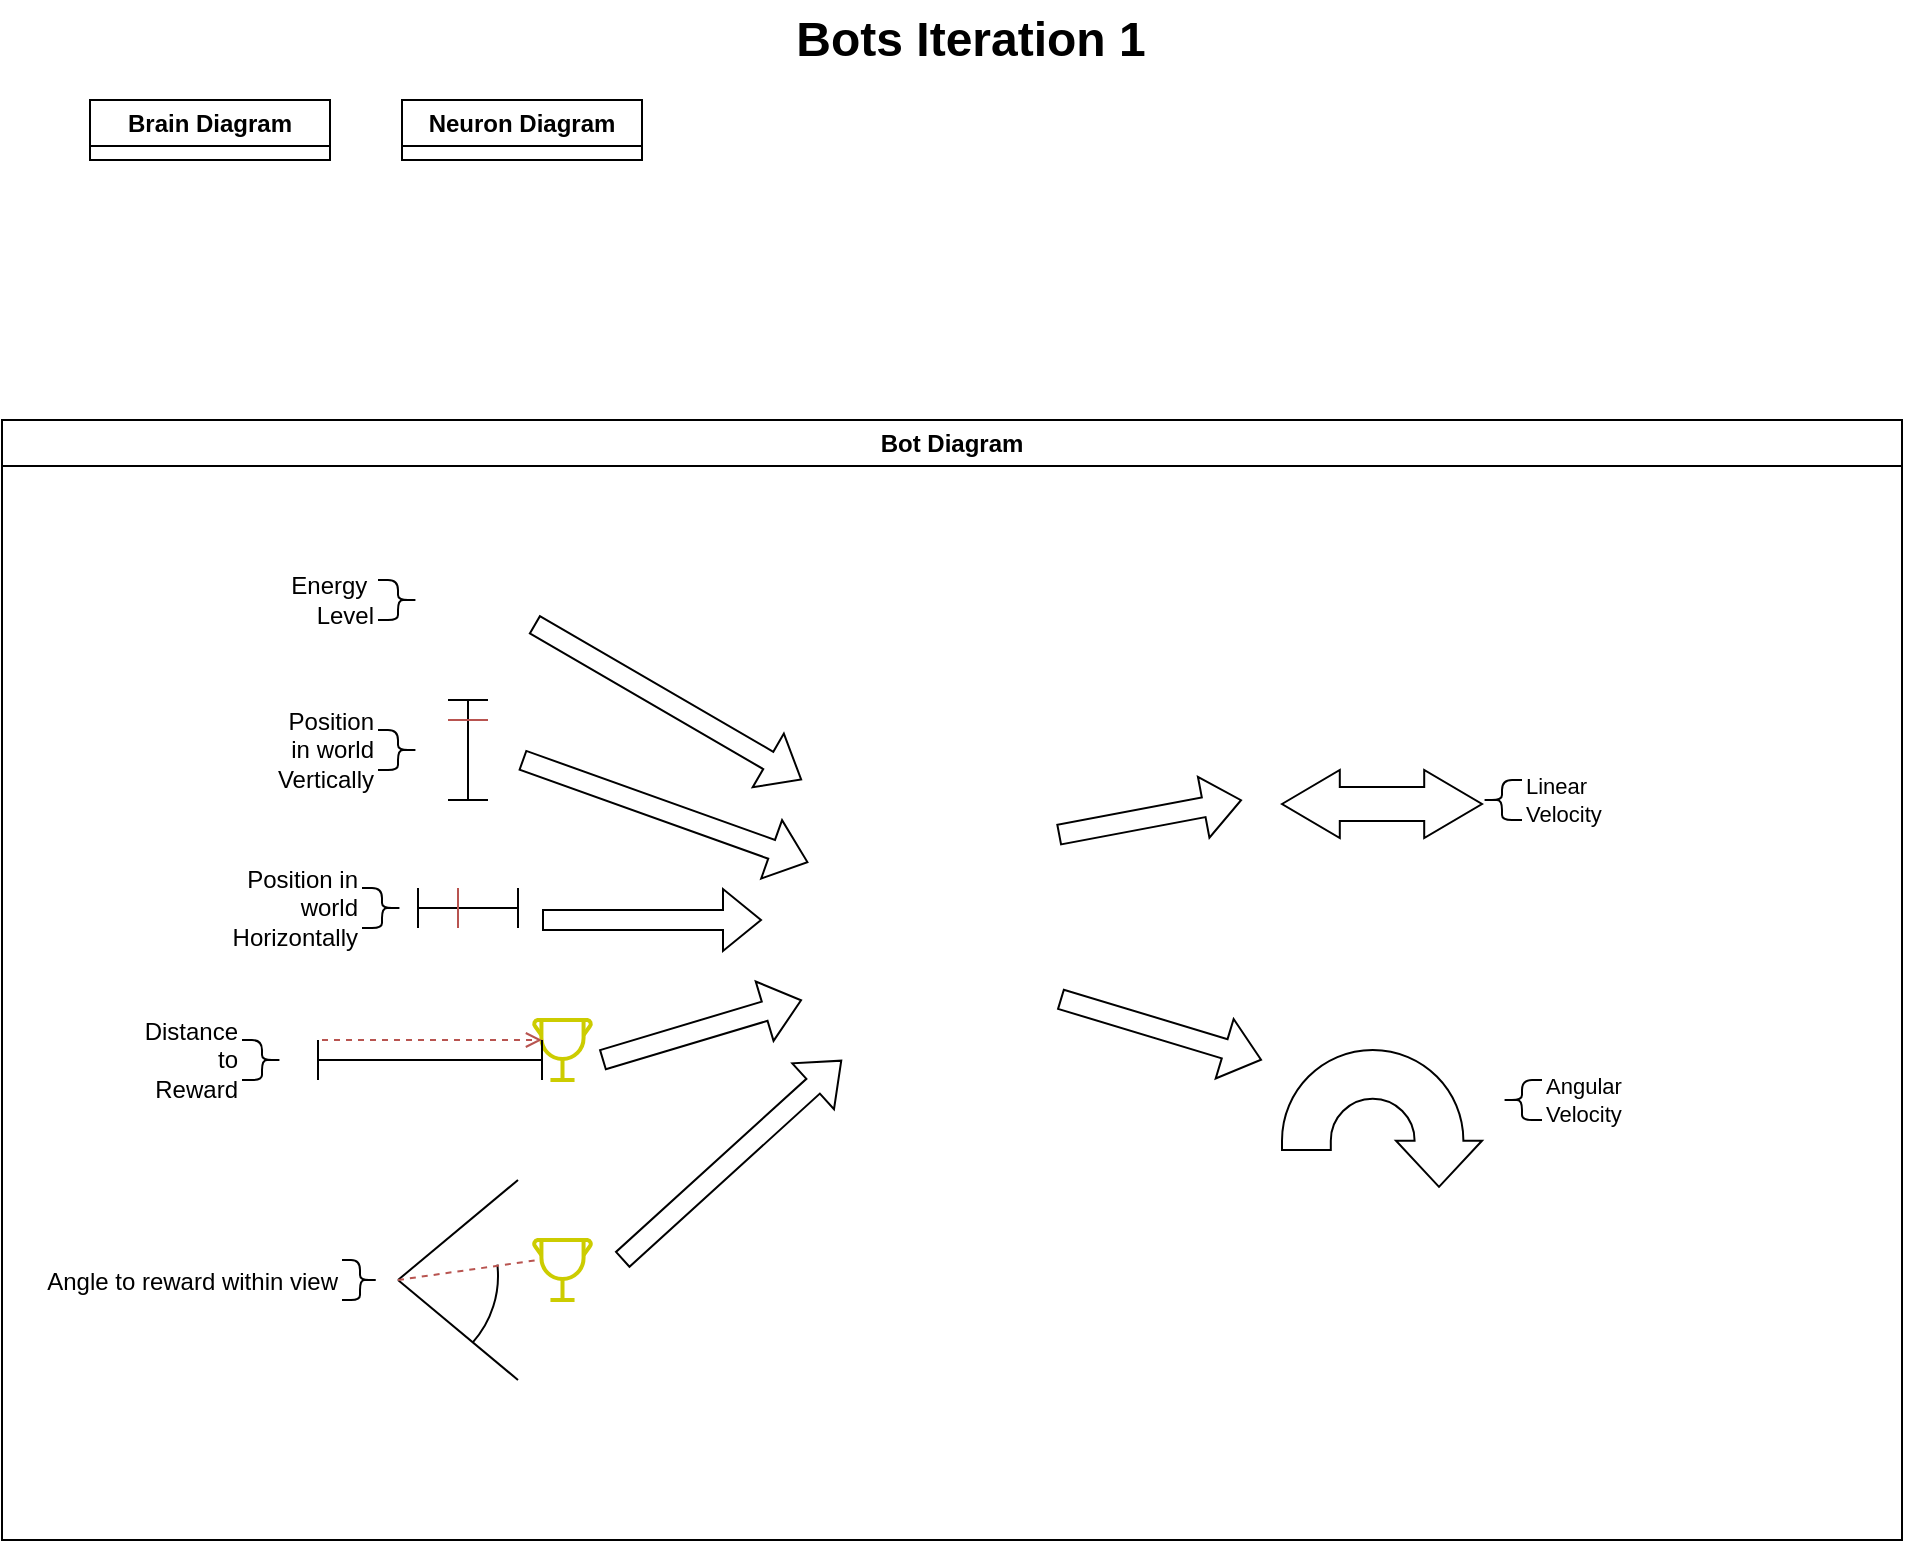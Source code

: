 <mxfile version="24.0.3" type="github">
  <diagram name="Page-1" id="cU_hkmk9bQybotbxhESP">
    <mxGraphModel dx="1938" dy="1032" grid="1" gridSize="10" guides="1" tooltips="1" connect="1" arrows="1" fold="1" page="1" pageScale="1" pageWidth="1169" pageHeight="827" math="0" shadow="0">
      <root>
        <mxCell id="0" />
        <mxCell id="1" parent="0" />
        <mxCell id="Ax0faulMGV-Zd_fPso3x-1" value="Bots Iteration 1" style="text;strokeColor=none;fillColor=none;html=1;fontSize=24;fontStyle=1;verticalAlign=middle;align=center;" parent="1" vertex="1">
          <mxGeometry x="534" y="20" width="100" height="40" as="geometry" />
        </mxCell>
        <mxCell id="Ax0faulMGV-Zd_fPso3x-2" value="Brain Diagram" style="swimlane;whiteSpace=wrap;html=1;swimlaneLine=1;glass=0;labelPosition=center;verticalLabelPosition=middle;align=center;verticalAlign=middle;" parent="1" vertex="1" collapsed="1">
          <mxGeometry x="144" y="70" width="120" height="30" as="geometry">
            <mxRectangle x="144" y="70" width="880" height="629" as="alternateBounds" />
          </mxGeometry>
        </mxCell>
        <mxCell id="Ax0faulMGV-Zd_fPso3x-30" style="edgeStyle=none;rounded=0;orthogonalLoop=1;jettySize=auto;html=1;entryX=0;entryY=0.5;entryDx=0;entryDy=0;strokeColor=default;align=center;verticalAlign=middle;fontFamily=Helvetica;fontSize=11;fontColor=default;labelBackgroundColor=default;endArrow=classic;" parent="Ax0faulMGV-Zd_fPso3x-2" source="Ax0faulMGV-Zd_fPso3x-3" target="Ax0faulMGV-Zd_fPso3x-26" edge="1">
          <mxGeometry relative="1" as="geometry" />
        </mxCell>
        <mxCell id="Ax0faulMGV-Zd_fPso3x-3" value="i0" style="ellipse;whiteSpace=wrap;html=1;aspect=fixed;fillColor=#d5e8d4;strokeColor=#82b366;" parent="Ax0faulMGV-Zd_fPso3x-2" vertex="1">
          <mxGeometry x="170" y="139" width="40" height="40" as="geometry" />
        </mxCell>
        <mxCell id="Ax0faulMGV-Zd_fPso3x-4" value="i1" style="ellipse;whiteSpace=wrap;html=1;aspect=fixed;fillColor=#d5e8d4;strokeColor=#82b366;" parent="Ax0faulMGV-Zd_fPso3x-2" vertex="1">
          <mxGeometry x="170" y="349" width="40" height="40" as="geometry" />
        </mxCell>
        <mxCell id="Ax0faulMGV-Zd_fPso3x-5" value="i2" style="ellipse;whiteSpace=wrap;html=1;aspect=fixed;fillColor=#d5e8d4;strokeColor=#82b366;" parent="Ax0faulMGV-Zd_fPso3x-2" vertex="1">
          <mxGeometry x="170" y="429" width="40" height="40" as="geometry" />
        </mxCell>
        <mxCell id="Ax0faulMGV-Zd_fPso3x-6" value="i3" style="ellipse;whiteSpace=wrap;html=1;aspect=fixed;fillColor=#d5e8d4;strokeColor=#82b366;" parent="Ax0faulMGV-Zd_fPso3x-2" vertex="1">
          <mxGeometry x="170" y="499" width="40" height="40" as="geometry" />
        </mxCell>
        <mxCell id="Ax0faulMGV-Zd_fPso3x-7" value="i4" style="ellipse;whiteSpace=wrap;html=1;aspect=fixed;fillColor=#d5e8d4;strokeColor=#82b366;" parent="Ax0faulMGV-Zd_fPso3x-2" vertex="1">
          <mxGeometry x="170" y="569" width="40" height="40" as="geometry" />
        </mxCell>
        <mxCell id="Ax0faulMGV-Zd_fPso3x-17" value="energy_percent&lt;div&gt;0.ABCDEFGH...&lt;/div&gt;" style="shape=curlyBracket;whiteSpace=wrap;html=1;rounded=1;flipH=1;labelPosition=left;verticalLabelPosition=middle;align=right;verticalAlign=middle;size=0.5;horizontal=1;" parent="Ax0faulMGV-Zd_fPso3x-2" vertex="1">
          <mxGeometry x="150" y="149" width="20" height="20" as="geometry" />
        </mxCell>
        <mxCell id="Ax0faulMGV-Zd_fPso3x-19" value="position_x_percent" style="shape=curlyBracket;whiteSpace=wrap;html=1;rounded=1;flipH=1;labelPosition=left;verticalLabelPosition=middle;align=right;verticalAlign=middle;size=0.5;horizontal=1;" parent="Ax0faulMGV-Zd_fPso3x-2" vertex="1">
          <mxGeometry x="150" y="359" width="20" height="20" as="geometry" />
        </mxCell>
        <mxCell id="Ax0faulMGV-Zd_fPso3x-20" value="position_y_percent" style="shape=curlyBracket;whiteSpace=wrap;html=1;rounded=1;flipH=1;labelPosition=left;verticalLabelPosition=middle;align=right;verticalAlign=middle;size=0.5;horizontal=1;" parent="Ax0faulMGV-Zd_fPso3x-2" vertex="1">
          <mxGeometry x="150" y="439" width="20" height="20" as="geometry" />
        </mxCell>
        <mxCell id="Ax0faulMGV-Zd_fPso3x-21" value="view_angle_percent" style="shape=curlyBracket;whiteSpace=wrap;html=1;rounded=1;flipH=1;labelPosition=left;verticalLabelPosition=middle;align=right;verticalAlign=middle;size=0.5;horizontal=1;" parent="Ax0faulMGV-Zd_fPso3x-2" vertex="1">
          <mxGeometry x="150" y="509" width="20" height="20" as="geometry" />
        </mxCell>
        <mxCell id="Ax0faulMGV-Zd_fPso3x-24" value="view_distance_percent" style="shape=curlyBracket;whiteSpace=wrap;html=1;rounded=1;flipH=1;labelPosition=left;verticalLabelPosition=middle;align=right;verticalAlign=middle;size=0.5;horizontal=1;" parent="Ax0faulMGV-Zd_fPso3x-2" vertex="1">
          <mxGeometry x="150" y="579" width="20" height="20" as="geometry" />
        </mxCell>
        <mxCell id="Ax0faulMGV-Zd_fPso3x-25" value="i0_0" style="ellipse;whiteSpace=wrap;html=1;aspect=fixed;fillColor=#fff2cc;strokeColor=#d6b656;" parent="Ax0faulMGV-Zd_fPso3x-2" vertex="1">
          <mxGeometry x="260" y="39" width="40" height="40" as="geometry" />
        </mxCell>
        <mxCell id="Ax0faulMGV-Zd_fPso3x-26" value="i0_1" style="ellipse;whiteSpace=wrap;html=1;aspect=fixed;fillColor=#fff2cc;strokeColor=#d6b656;" parent="Ax0faulMGV-Zd_fPso3x-2" vertex="1">
          <mxGeometry x="260" y="89" width="40" height="40" as="geometry" />
        </mxCell>
        <mxCell id="Ax0faulMGV-Zd_fPso3x-27" value="i0_3" style="ellipse;whiteSpace=wrap;html=1;aspect=fixed;fillColor=#fff2cc;strokeColor=#d6b656;" parent="Ax0faulMGV-Zd_fPso3x-2" vertex="1">
          <mxGeometry x="260" y="139" width="40" height="40" as="geometry" />
        </mxCell>
        <mxCell id="Ax0faulMGV-Zd_fPso3x-31" style="edgeStyle=none;rounded=0;orthogonalLoop=1;jettySize=auto;html=1;entryX=0.021;entryY=0.664;entryDx=0;entryDy=0;entryPerimeter=0;strokeColor=default;align=center;verticalAlign=middle;fontFamily=Helvetica;fontSize=11;fontColor=default;labelBackgroundColor=default;endArrow=classic;" parent="Ax0faulMGV-Zd_fPso3x-2" source="Ax0faulMGV-Zd_fPso3x-3" target="Ax0faulMGV-Zd_fPso3x-25" edge="1">
          <mxGeometry relative="1" as="geometry" />
        </mxCell>
        <mxCell id="Ax0faulMGV-Zd_fPso3x-32" style="edgeStyle=none;rounded=0;orthogonalLoop=1;jettySize=auto;html=1;entryX=0;entryY=0.5;entryDx=0;entryDy=0;strokeColor=default;align=center;verticalAlign=middle;fontFamily=Helvetica;fontSize=11;fontColor=default;labelBackgroundColor=default;endArrow=classic;" parent="Ax0faulMGV-Zd_fPso3x-2" source="Ax0faulMGV-Zd_fPso3x-3" target="Ax0faulMGV-Zd_fPso3x-27" edge="1">
          <mxGeometry relative="1" as="geometry" />
        </mxCell>
        <mxCell id="EleiqWe3S8ccsDNvvHpI-1" value="i0_4" style="ellipse;whiteSpace=wrap;html=1;aspect=fixed;fillColor=#fff2cc;strokeColor=#d6b656;" vertex="1" parent="Ax0faulMGV-Zd_fPso3x-2">
          <mxGeometry x="260" y="189" width="40" height="40" as="geometry" />
        </mxCell>
        <mxCell id="EleiqWe3S8ccsDNvvHpI-2" value="i0_5" style="ellipse;whiteSpace=wrap;html=1;aspect=fixed;fillColor=#fff2cc;strokeColor=#d6b656;" vertex="1" parent="Ax0faulMGV-Zd_fPso3x-2">
          <mxGeometry x="260" y="239" width="40" height="40" as="geometry" />
        </mxCell>
        <mxCell id="EleiqWe3S8ccsDNvvHpI-4" style="edgeStyle=none;rounded=0;orthogonalLoop=1;jettySize=auto;html=1;entryX=0;entryY=0.25;entryDx=0;entryDy=0;entryPerimeter=0;strokeColor=default;align=center;verticalAlign=middle;fontFamily=Helvetica;fontSize=11;fontColor=default;labelBackgroundColor=default;endArrow=classic;" edge="1" parent="Ax0faulMGV-Zd_fPso3x-2" source="Ax0faulMGV-Zd_fPso3x-3" target="EleiqWe3S8ccsDNvvHpI-1">
          <mxGeometry relative="1" as="geometry" />
        </mxCell>
        <mxCell id="EleiqWe3S8ccsDNvvHpI-5" style="edgeStyle=none;rounded=0;orthogonalLoop=1;jettySize=auto;html=1;entryX=0;entryY=0;entryDx=0;entryDy=0;strokeColor=default;align=center;verticalAlign=middle;fontFamily=Helvetica;fontSize=11;fontColor=default;labelBackgroundColor=default;endArrow=classic;" edge="1" parent="Ax0faulMGV-Zd_fPso3x-2" source="Ax0faulMGV-Zd_fPso3x-3" target="EleiqWe3S8ccsDNvvHpI-2">
          <mxGeometry relative="1" as="geometry" />
        </mxCell>
        <mxCell id="EleiqWe3S8ccsDNvvHpI-6" value="n0" style="ellipse;whiteSpace=wrap;html=1;aspect=fixed;fillColor=#dae8fc;strokeColor=#6c8ebf;" vertex="1" parent="Ax0faulMGV-Zd_fPso3x-2">
          <mxGeometry x="430" y="69" width="40" height="40" as="geometry" />
        </mxCell>
        <mxCell id="EleiqWe3S8ccsDNvvHpI-7" value="n1" style="ellipse;whiteSpace=wrap;html=1;aspect=fixed;fillColor=#dae8fc;strokeColor=#6c8ebf;" vertex="1" parent="Ax0faulMGV-Zd_fPso3x-2">
          <mxGeometry x="530" y="183" width="40" height="40" as="geometry" />
        </mxCell>
        <mxCell id="EleiqWe3S8ccsDNvvHpI-11" value="n2" style="ellipse;whiteSpace=wrap;html=1;aspect=fixed;fillColor=#dae8fc;strokeColor=#6c8ebf;" vertex="1" parent="Ax0faulMGV-Zd_fPso3x-2">
          <mxGeometry x="420" y="229" width="40" height="40" as="geometry" />
        </mxCell>
        <mxCell id="EleiqWe3S8ccsDNvvHpI-13" value="n10" style="ellipse;whiteSpace=wrap;html=1;aspect=fixed;fillColor=#e1d5e7;strokeColor=#9673a6;" vertex="1" parent="Ax0faulMGV-Zd_fPso3x-2">
          <mxGeometry x="690" y="169" width="40" height="40" as="geometry" />
        </mxCell>
        <mxCell id="EleiqWe3S8ccsDNvvHpI-14" value="angular_velocity_factor" style="shape=curlyBracket;whiteSpace=wrap;html=1;rounded=1;labelPosition=right;verticalLabelPosition=middle;align=left;verticalAlign=middle;fontFamily=Helvetica;fontSize=11;fontColor=default;labelBackgroundColor=default;" vertex="1" parent="Ax0faulMGV-Zd_fPso3x-2">
          <mxGeometry x="730" y="179" width="20" height="20" as="geometry" />
        </mxCell>
        <mxCell id="EleiqWe3S8ccsDNvvHpI-16" value="n50" style="ellipse;whiteSpace=wrap;html=1;aspect=fixed;fillColor=#e1d5e7;strokeColor=#9673a6;" vertex="1" parent="Ax0faulMGV-Zd_fPso3x-2">
          <mxGeometry x="690" y="269" width="40" height="40" as="geometry" />
        </mxCell>
        <mxCell id="EleiqWe3S8ccsDNvvHpI-18" value="regular_velocity_factor" style="shape=curlyBracket;whiteSpace=wrap;html=1;rounded=1;labelPosition=right;verticalLabelPosition=middle;align=left;verticalAlign=middle;fontFamily=Helvetica;fontSize=11;fontColor=default;labelBackgroundColor=default;size=0.5;" vertex="1" parent="Ax0faulMGV-Zd_fPso3x-2">
          <mxGeometry x="730" y="279" width="20" height="20" as="geometry" />
        </mxCell>
        <mxCell id="EleiqWe3S8ccsDNvvHpI-75" style="edgeStyle=none;rounded=0;orthogonalLoop=1;jettySize=auto;html=1;entryX=0.5;entryY=1;entryDx=0;entryDy=0;strokeColor=default;align=center;verticalAlign=middle;fontFamily=Helvetica;fontSize=11;fontColor=default;labelBackgroundColor=default;endArrow=classic;" edge="1" parent="Ax0faulMGV-Zd_fPso3x-2" source="EleiqWe3S8ccsDNvvHpI-19" target="EleiqWe3S8ccsDNvvHpI-7">
          <mxGeometry relative="1" as="geometry" />
        </mxCell>
        <mxCell id="EleiqWe3S8ccsDNvvHpI-19" value="n..." style="ellipse;whiteSpace=wrap;html=1;aspect=fixed;fillColor=#dae8fc;strokeColor=#6c8ebf;" vertex="1" parent="Ax0faulMGV-Zd_fPso3x-2">
          <mxGeometry x="520" y="319" width="40" height="40" as="geometry" />
        </mxCell>
        <mxCell id="EleiqWe3S8ccsDNvvHpI-20" value="n..." style="ellipse;whiteSpace=wrap;html=1;aspect=fixed;fillColor=#dae8fc;strokeColor=#6c8ebf;" vertex="1" parent="Ax0faulMGV-Zd_fPso3x-2">
          <mxGeometry x="530" y="329" width="40" height="40" as="geometry" />
        </mxCell>
        <mxCell id="EleiqWe3S8ccsDNvvHpI-61" style="edgeStyle=none;rounded=0;orthogonalLoop=1;jettySize=auto;html=1;strokeColor=default;align=center;verticalAlign=middle;fontFamily=Helvetica;fontSize=11;fontColor=default;labelBackgroundColor=default;endArrow=classic;" edge="1" parent="Ax0faulMGV-Zd_fPso3x-2" source="EleiqWe3S8ccsDNvvHpI-21" target="EleiqWe3S8ccsDNvvHpI-16">
          <mxGeometry relative="1" as="geometry" />
        </mxCell>
        <mxCell id="EleiqWe3S8ccsDNvvHpI-21" value="n..." style="ellipse;whiteSpace=wrap;html=1;aspect=fixed;fillColor=#dae8fc;strokeColor=#6c8ebf;" vertex="1" parent="Ax0faulMGV-Zd_fPso3x-2">
          <mxGeometry x="540" y="339" width="40" height="40" as="geometry" />
        </mxCell>
        <mxCell id="EleiqWe3S8ccsDNvvHpI-8" value="n3" style="ellipse;whiteSpace=wrap;html=1;aspect=fixed;fillColor=#dae8fc;strokeColor=#6c8ebf;" vertex="1" parent="Ax0faulMGV-Zd_fPso3x-2">
          <mxGeometry x="520" y="509" width="40" height="40" as="geometry" />
        </mxCell>
        <mxCell id="EleiqWe3S8ccsDNvvHpI-32" value="i4&lt;span style=&quot;background-color: initial;&quot;&gt;_...&lt;/span&gt;" style="ellipse;whiteSpace=wrap;html=1;aspect=fixed;fillColor=#fff2cc;strokeColor=#d6b656;movable=1;resizable=1;rotatable=1;deletable=1;editable=1;locked=0;connectable=1;" vertex="1" parent="Ax0faulMGV-Zd_fPso3x-2">
          <mxGeometry x="250" y="557.5" width="40" height="40" as="geometry" />
        </mxCell>
        <mxCell id="EleiqWe3S8ccsDNvvHpI-29" value="i3&lt;span style=&quot;background-color: initial;&quot;&gt;_...&lt;/span&gt;" style="ellipse;whiteSpace=wrap;html=1;aspect=fixed;fillColor=#fff2cc;strokeColor=#d6b656;" vertex="1" parent="Ax0faulMGV-Zd_fPso3x-2">
          <mxGeometry x="250" y="489" width="40" height="40" as="geometry" />
        </mxCell>
        <mxCell id="EleiqWe3S8ccsDNvvHpI-30" value="i3&lt;span style=&quot;background-color: initial;&quot;&gt;_...&lt;/span&gt;" style="ellipse;whiteSpace=wrap;html=1;aspect=fixed;fillColor=#fff2cc;strokeColor=#d6b656;" vertex="1" parent="Ax0faulMGV-Zd_fPso3x-2">
          <mxGeometry x="260" y="499" width="40" height="40" as="geometry" />
        </mxCell>
        <mxCell id="EleiqWe3S8ccsDNvvHpI-31" value="i3&lt;span style=&quot;background-color: initial;&quot;&gt;_...&lt;/span&gt;" style="ellipse;whiteSpace=wrap;html=1;aspect=fixed;fillColor=#fff2cc;strokeColor=#d6b656;" vertex="1" parent="Ax0faulMGV-Zd_fPso3x-2">
          <mxGeometry x="270" y="509" width="40" height="40" as="geometry" />
        </mxCell>
        <mxCell id="EleiqWe3S8ccsDNvvHpI-26" value="i2&lt;span style=&quot;background-color: initial;&quot;&gt;_...&lt;/span&gt;" style="ellipse;whiteSpace=wrap;html=1;aspect=fixed;fillColor=#fff2cc;strokeColor=#d6b656;" vertex="1" parent="Ax0faulMGV-Zd_fPso3x-2">
          <mxGeometry x="250" y="419" width="40" height="40" as="geometry" />
        </mxCell>
        <mxCell id="EleiqWe3S8ccsDNvvHpI-27" value="i2&lt;span style=&quot;background-color: initial;&quot;&gt;_...&lt;/span&gt;" style="ellipse;whiteSpace=wrap;html=1;aspect=fixed;fillColor=#fff2cc;strokeColor=#d6b656;" vertex="1" parent="Ax0faulMGV-Zd_fPso3x-2">
          <mxGeometry x="260" y="429" width="40" height="40" as="geometry" />
        </mxCell>
        <mxCell id="EleiqWe3S8ccsDNvvHpI-67" style="edgeStyle=none;rounded=0;orthogonalLoop=1;jettySize=auto;html=1;strokeColor=default;align=center;verticalAlign=middle;fontFamily=Helvetica;fontSize=11;fontColor=default;labelBackgroundColor=default;endArrow=classic;" edge="1" parent="Ax0faulMGV-Zd_fPso3x-2" source="EleiqWe3S8ccsDNvvHpI-28" target="EleiqWe3S8ccsDNvvHpI-8">
          <mxGeometry relative="1" as="geometry" />
        </mxCell>
        <mxCell id="EleiqWe3S8ccsDNvvHpI-28" value="i2&lt;span style=&quot;background-color: initial;&quot;&gt;_...&lt;/span&gt;" style="ellipse;whiteSpace=wrap;html=1;aspect=fixed;fillColor=#fff2cc;strokeColor=#d6b656;" vertex="1" parent="Ax0faulMGV-Zd_fPso3x-2">
          <mxGeometry x="270" y="439" width="40" height="40" as="geometry" />
        </mxCell>
        <mxCell id="EleiqWe3S8ccsDNvvHpI-23" value="i1_..." style="ellipse;whiteSpace=wrap;html=1;aspect=fixed;fillColor=#fff2cc;strokeColor=#d6b656;" vertex="1" parent="Ax0faulMGV-Zd_fPso3x-2">
          <mxGeometry x="250" y="339" width="40" height="40" as="geometry" />
        </mxCell>
        <mxCell id="EleiqWe3S8ccsDNvvHpI-24" value="i1_..." style="ellipse;whiteSpace=wrap;html=1;aspect=fixed;fillColor=#fff2cc;strokeColor=#d6b656;" vertex="1" parent="Ax0faulMGV-Zd_fPso3x-2">
          <mxGeometry x="260" y="349" width="40" height="40" as="geometry" />
        </mxCell>
        <mxCell id="EleiqWe3S8ccsDNvvHpI-71" style="edgeStyle=none;rounded=0;orthogonalLoop=1;jettySize=auto;html=1;entryX=0;entryY=1;entryDx=0;entryDy=0;strokeColor=default;align=center;verticalAlign=middle;fontFamily=Helvetica;fontSize=11;fontColor=default;labelBackgroundColor=default;endArrow=classic;" edge="1" parent="Ax0faulMGV-Zd_fPso3x-2" source="EleiqWe3S8ccsDNvvHpI-25" target="EleiqWe3S8ccsDNvvHpI-11">
          <mxGeometry relative="1" as="geometry" />
        </mxCell>
        <mxCell id="EleiqWe3S8ccsDNvvHpI-74" style="edgeStyle=none;rounded=0;orthogonalLoop=1;jettySize=auto;html=1;entryX=0;entryY=1;entryDx=0;entryDy=0;strokeColor=default;align=center;verticalAlign=middle;fontFamily=Helvetica;fontSize=11;fontColor=default;labelBackgroundColor=default;endArrow=classic;" edge="1" parent="Ax0faulMGV-Zd_fPso3x-2" source="EleiqWe3S8ccsDNvvHpI-25" target="EleiqWe3S8ccsDNvvHpI-13">
          <mxGeometry relative="1" as="geometry" />
        </mxCell>
        <mxCell id="EleiqWe3S8ccsDNvvHpI-25" value="i1_..." style="ellipse;whiteSpace=wrap;html=1;aspect=fixed;fillColor=#fff2cc;strokeColor=#d6b656;" vertex="1" parent="Ax0faulMGV-Zd_fPso3x-2">
          <mxGeometry x="270" y="359" width="40" height="40" as="geometry" />
        </mxCell>
        <mxCell id="EleiqWe3S8ccsDNvvHpI-36" style="edgeStyle=none;rounded=0;orthogonalLoop=1;jettySize=auto;html=1;entryX=0;entryY=0.5;entryDx=0;entryDy=0;strokeColor=default;align=center;verticalAlign=middle;fontFamily=Helvetica;fontSize=11;fontColor=default;labelBackgroundColor=default;endArrow=classic;" edge="1" parent="Ax0faulMGV-Zd_fPso3x-2" source="Ax0faulMGV-Zd_fPso3x-4" target="EleiqWe3S8ccsDNvvHpI-24">
          <mxGeometry relative="1" as="geometry" />
        </mxCell>
        <mxCell id="EleiqWe3S8ccsDNvvHpI-37" style="edgeStyle=none;rounded=0;orthogonalLoop=1;jettySize=auto;html=1;entryX=0;entryY=0.5;entryDx=0;entryDy=0;strokeColor=default;align=center;verticalAlign=middle;fontFamily=Helvetica;fontSize=11;fontColor=default;labelBackgroundColor=default;endArrow=classic;" edge="1" parent="Ax0faulMGV-Zd_fPso3x-2" source="Ax0faulMGV-Zd_fPso3x-4" target="EleiqWe3S8ccsDNvvHpI-25">
          <mxGeometry relative="1" as="geometry" />
        </mxCell>
        <mxCell id="EleiqWe3S8ccsDNvvHpI-35" style="edgeStyle=none;rounded=0;orthogonalLoop=1;jettySize=auto;html=1;entryX=0;entryY=0.5;entryDx=0;entryDy=0;strokeColor=default;align=center;verticalAlign=middle;fontFamily=Helvetica;fontSize=11;fontColor=default;labelBackgroundColor=default;endArrow=classic;" edge="1" parent="Ax0faulMGV-Zd_fPso3x-2" source="Ax0faulMGV-Zd_fPso3x-4" target="EleiqWe3S8ccsDNvvHpI-23">
          <mxGeometry relative="1" as="geometry" />
        </mxCell>
        <mxCell id="EleiqWe3S8ccsDNvvHpI-38" style="edgeStyle=none;rounded=0;orthogonalLoop=1;jettySize=auto;html=1;entryX=0;entryY=0.5;entryDx=0;entryDy=0;strokeColor=default;align=center;verticalAlign=middle;fontFamily=Helvetica;fontSize=11;fontColor=default;labelBackgroundColor=default;endArrow=classic;" edge="1" parent="Ax0faulMGV-Zd_fPso3x-2" source="Ax0faulMGV-Zd_fPso3x-5" target="EleiqWe3S8ccsDNvvHpI-26">
          <mxGeometry relative="1" as="geometry" />
        </mxCell>
        <mxCell id="EleiqWe3S8ccsDNvvHpI-39" style="edgeStyle=none;rounded=0;orthogonalLoop=1;jettySize=auto;html=1;entryX=0;entryY=0.5;entryDx=0;entryDy=0;strokeColor=default;align=center;verticalAlign=middle;fontFamily=Helvetica;fontSize=11;fontColor=default;labelBackgroundColor=default;endArrow=classic;" edge="1" parent="Ax0faulMGV-Zd_fPso3x-2" source="Ax0faulMGV-Zd_fPso3x-5" target="EleiqWe3S8ccsDNvvHpI-27">
          <mxGeometry relative="1" as="geometry" />
        </mxCell>
        <mxCell id="EleiqWe3S8ccsDNvvHpI-40" style="edgeStyle=none;rounded=0;orthogonalLoop=1;jettySize=auto;html=1;entryX=0;entryY=0.5;entryDx=0;entryDy=0;strokeColor=default;align=center;verticalAlign=middle;fontFamily=Helvetica;fontSize=11;fontColor=default;labelBackgroundColor=default;endArrow=classic;" edge="1" parent="Ax0faulMGV-Zd_fPso3x-2" source="Ax0faulMGV-Zd_fPso3x-5" target="EleiqWe3S8ccsDNvvHpI-28">
          <mxGeometry relative="1" as="geometry" />
        </mxCell>
        <mxCell id="EleiqWe3S8ccsDNvvHpI-41" style="edgeStyle=none;rounded=0;orthogonalLoop=1;jettySize=auto;html=1;entryX=0;entryY=0.5;entryDx=0;entryDy=0;strokeColor=default;align=center;verticalAlign=middle;fontFamily=Helvetica;fontSize=11;fontColor=default;labelBackgroundColor=default;endArrow=classic;" edge="1" parent="Ax0faulMGV-Zd_fPso3x-2" source="Ax0faulMGV-Zd_fPso3x-6" target="EleiqWe3S8ccsDNvvHpI-29">
          <mxGeometry relative="1" as="geometry" />
        </mxCell>
        <mxCell id="EleiqWe3S8ccsDNvvHpI-42" style="edgeStyle=none;rounded=0;orthogonalLoop=1;jettySize=auto;html=1;entryX=0;entryY=0.5;entryDx=0;entryDy=0;strokeColor=default;align=center;verticalAlign=middle;fontFamily=Helvetica;fontSize=11;fontColor=default;labelBackgroundColor=default;endArrow=classic;" edge="1" parent="Ax0faulMGV-Zd_fPso3x-2" source="Ax0faulMGV-Zd_fPso3x-6" target="EleiqWe3S8ccsDNvvHpI-30">
          <mxGeometry relative="1" as="geometry" />
        </mxCell>
        <mxCell id="EleiqWe3S8ccsDNvvHpI-43" style="edgeStyle=none;rounded=0;orthogonalLoop=1;jettySize=auto;html=1;entryX=0;entryY=0.5;entryDx=0;entryDy=0;strokeColor=default;align=center;verticalAlign=middle;fontFamily=Helvetica;fontSize=11;fontColor=default;labelBackgroundColor=default;endArrow=classic;" edge="1" parent="Ax0faulMGV-Zd_fPso3x-2" source="Ax0faulMGV-Zd_fPso3x-6" target="EleiqWe3S8ccsDNvvHpI-31">
          <mxGeometry relative="1" as="geometry" />
        </mxCell>
        <mxCell id="EleiqWe3S8ccsDNvvHpI-44" style="edgeStyle=none;rounded=0;orthogonalLoop=1;jettySize=auto;html=1;entryX=0;entryY=0.5;entryDx=0;entryDy=0;strokeColor=default;align=center;verticalAlign=middle;fontFamily=Helvetica;fontSize=11;fontColor=default;labelBackgroundColor=default;endArrow=classic;" edge="1" parent="Ax0faulMGV-Zd_fPso3x-2" source="Ax0faulMGV-Zd_fPso3x-7" target="EleiqWe3S8ccsDNvvHpI-32">
          <mxGeometry relative="1" as="geometry" />
        </mxCell>
        <mxCell id="EleiqWe3S8ccsDNvvHpI-49" value="0.BCDEFGH..." style="text;html=1;align=left;verticalAlign=middle;whiteSpace=wrap;rounded=0;fontFamily=Helvetica;fontSize=11;fontColor=default;labelBackgroundColor=default;labelPosition=right;verticalLabelPosition=middle;" vertex="1" parent="Ax0faulMGV-Zd_fPso3x-2">
          <mxGeometry x="270" y="49" width="30" height="30" as="geometry" />
        </mxCell>
        <mxCell id="EleiqWe3S8ccsDNvvHpI-50" value="0.CDEFGH..." style="text;html=1;align=left;verticalAlign=middle;whiteSpace=wrap;rounded=0;fontFamily=Helvetica;fontSize=11;fontColor=default;labelBackgroundColor=default;labelPosition=right;verticalLabelPosition=middle;" vertex="1" parent="Ax0faulMGV-Zd_fPso3x-2">
          <mxGeometry x="270" y="99" width="30" height="30" as="geometry" />
        </mxCell>
        <mxCell id="EleiqWe3S8ccsDNvvHpI-51" value="0.DEFGH..." style="text;html=1;align=left;verticalAlign=middle;whiteSpace=wrap;rounded=0;fontFamily=Helvetica;fontSize=11;fontColor=default;labelBackgroundColor=default;labelPosition=right;verticalLabelPosition=middle;" vertex="1" parent="Ax0faulMGV-Zd_fPso3x-2">
          <mxGeometry x="270" y="149" width="30" height="30" as="geometry" />
        </mxCell>
        <mxCell id="EleiqWe3S8ccsDNvvHpI-52" value="0.EFGH..." style="text;html=1;align=left;verticalAlign=middle;whiteSpace=wrap;rounded=0;fontFamily=Helvetica;fontSize=11;fontColor=default;labelBackgroundColor=default;labelPosition=right;verticalLabelPosition=middle;" vertex="1" parent="Ax0faulMGV-Zd_fPso3x-2">
          <mxGeometry x="270" y="199" width="30" height="30" as="geometry" />
        </mxCell>
        <mxCell id="EleiqWe3S8ccsDNvvHpI-53" value="0.FGH..." style="text;html=1;align=left;verticalAlign=middle;whiteSpace=wrap;rounded=0;fontFamily=Helvetica;fontSize=11;fontColor=default;labelBackgroundColor=default;labelPosition=right;verticalLabelPosition=middle;" vertex="1" parent="Ax0faulMGV-Zd_fPso3x-2">
          <mxGeometry x="270" y="249" width="30" height="30" as="geometry" />
        </mxCell>
        <mxCell id="EleiqWe3S8ccsDNvvHpI-54" style="edgeStyle=none;rounded=0;orthogonalLoop=1;jettySize=auto;html=1;entryX=-0.065;entryY=0.683;entryDx=0;entryDy=0;entryPerimeter=0;strokeColor=default;align=center;verticalAlign=middle;fontFamily=Helvetica;fontSize=11;fontColor=default;labelBackgroundColor=default;endArrow=classic;" edge="1" parent="Ax0faulMGV-Zd_fPso3x-2" source="Ax0faulMGV-Zd_fPso3x-26" target="EleiqWe3S8ccsDNvvHpI-6">
          <mxGeometry relative="1" as="geometry" />
        </mxCell>
        <mxCell id="EleiqWe3S8ccsDNvvHpI-55" style="edgeStyle=none;rounded=0;orthogonalLoop=1;jettySize=auto;html=1;entryX=0.265;entryY=0.009;entryDx=0;entryDy=0;entryPerimeter=0;strokeColor=default;align=center;verticalAlign=middle;fontFamily=Helvetica;fontSize=11;fontColor=default;labelBackgroundColor=default;endArrow=classic;" edge="1" parent="Ax0faulMGV-Zd_fPso3x-2" source="EleiqWe3S8ccsDNvvHpI-6" target="EleiqWe3S8ccsDNvvHpI-8">
          <mxGeometry relative="1" as="geometry" />
        </mxCell>
        <mxCell id="EleiqWe3S8ccsDNvvHpI-57" style="edgeStyle=none;rounded=0;orthogonalLoop=1;jettySize=auto;html=1;entryX=0.984;entryY=0.839;entryDx=0;entryDy=0;entryPerimeter=0;strokeColor=default;align=center;verticalAlign=middle;fontFamily=Helvetica;fontSize=11;fontColor=default;labelBackgroundColor=default;endArrow=classic;" edge="1" parent="Ax0faulMGV-Zd_fPso3x-2" source="EleiqWe3S8ccsDNvvHpI-7" target="EleiqWe3S8ccsDNvvHpI-6">
          <mxGeometry relative="1" as="geometry" />
        </mxCell>
        <mxCell id="EleiqWe3S8ccsDNvvHpI-58" style="edgeStyle=none;rounded=0;orthogonalLoop=1;jettySize=auto;html=1;entryX=-0.003;entryY=0.706;entryDx=0;entryDy=0;entryPerimeter=0;strokeColor=default;align=center;verticalAlign=middle;fontFamily=Helvetica;fontSize=11;fontColor=default;labelBackgroundColor=default;endArrow=classic;" edge="1" parent="Ax0faulMGV-Zd_fPso3x-2" source="EleiqWe3S8ccsDNvvHpI-7" target="EleiqWe3S8ccsDNvvHpI-13">
          <mxGeometry relative="1" as="geometry" />
        </mxCell>
        <mxCell id="EleiqWe3S8ccsDNvvHpI-59" style="edgeStyle=none;rounded=0;orthogonalLoop=1;jettySize=auto;html=1;entryX=0.917;entryY=0.706;entryDx=0;entryDy=0;entryPerimeter=0;strokeColor=default;align=center;verticalAlign=middle;fontFamily=Helvetica;fontSize=11;fontColor=default;labelBackgroundColor=default;endArrow=classic;" edge="1" parent="Ax0faulMGV-Zd_fPso3x-2" source="EleiqWe3S8ccsDNvvHpI-13" target="EleiqWe3S8ccsDNvvHpI-6">
          <mxGeometry relative="1" as="geometry" />
        </mxCell>
        <mxCell id="EleiqWe3S8ccsDNvvHpI-60" style="edgeStyle=none;rounded=0;orthogonalLoop=1;jettySize=auto;html=1;entryX=1.024;entryY=0.232;entryDx=0;entryDy=0;entryPerimeter=0;strokeColor=default;align=center;verticalAlign=middle;fontFamily=Helvetica;fontSize=11;fontColor=default;labelBackgroundColor=default;endArrow=classic;" edge="1" parent="Ax0faulMGV-Zd_fPso3x-2" source="EleiqWe3S8ccsDNvvHpI-13" target="EleiqWe3S8ccsDNvvHpI-8">
          <mxGeometry relative="1" as="geometry" />
        </mxCell>
        <mxCell id="EleiqWe3S8ccsDNvvHpI-62" style="edgeStyle=none;rounded=0;orthogonalLoop=1;jettySize=auto;html=1;entryX=0.765;entryY=1.081;entryDx=0;entryDy=0;entryPerimeter=0;strokeColor=default;align=center;verticalAlign=middle;fontFamily=Helvetica;fontSize=11;fontColor=default;labelBackgroundColor=default;endArrow=classic;" edge="1" parent="Ax0faulMGV-Zd_fPso3x-2" source="EleiqWe3S8ccsDNvvHpI-21" target="EleiqWe3S8ccsDNvvHpI-11">
          <mxGeometry relative="1" as="geometry" />
        </mxCell>
        <mxCell id="EleiqWe3S8ccsDNvvHpI-63" style="edgeStyle=none;rounded=0;orthogonalLoop=1;jettySize=auto;html=1;entryX=0.274;entryY=1.058;entryDx=0;entryDy=0;entryPerimeter=0;strokeColor=default;align=center;verticalAlign=middle;fontFamily=Helvetica;fontSize=11;fontColor=default;labelBackgroundColor=default;endArrow=classic;" edge="1" parent="Ax0faulMGV-Zd_fPso3x-2" source="EleiqWe3S8ccsDNvvHpI-8" target="EleiqWe3S8ccsDNvvHpI-11">
          <mxGeometry relative="1" as="geometry" />
        </mxCell>
        <mxCell id="EleiqWe3S8ccsDNvvHpI-64" style="edgeStyle=none;rounded=0;orthogonalLoop=1;jettySize=auto;html=1;entryX=0.739;entryY=0.973;entryDx=0;entryDy=0;entryPerimeter=0;strokeColor=default;align=center;verticalAlign=middle;fontFamily=Helvetica;fontSize=11;fontColor=default;labelBackgroundColor=default;endArrow=classic;" edge="1" parent="Ax0faulMGV-Zd_fPso3x-2" source="EleiqWe3S8ccsDNvvHpI-8" target="EleiqWe3S8ccsDNvvHpI-6">
          <mxGeometry relative="1" as="geometry" />
        </mxCell>
        <mxCell id="EleiqWe3S8ccsDNvvHpI-65" style="edgeStyle=none;rounded=0;orthogonalLoop=1;jettySize=auto;html=1;entryX=0.051;entryY=0.322;entryDx=0;entryDy=0;entryPerimeter=0;strokeColor=default;align=center;verticalAlign=middle;fontFamily=Helvetica;fontSize=11;fontColor=default;labelBackgroundColor=default;endArrow=classic;" edge="1" parent="Ax0faulMGV-Zd_fPso3x-2" source="EleiqWe3S8ccsDNvvHpI-2" target="EleiqWe3S8ccsDNvvHpI-11">
          <mxGeometry relative="1" as="geometry" />
        </mxCell>
        <mxCell id="EleiqWe3S8ccsDNvvHpI-66" style="edgeStyle=none;rounded=0;orthogonalLoop=1;jettySize=auto;html=1;entryX=0.006;entryY=0.326;entryDx=0;entryDy=0;entryPerimeter=0;strokeColor=default;align=center;verticalAlign=middle;fontFamily=Helvetica;fontSize=11;fontColor=default;labelBackgroundColor=default;endArrow=classic;" edge="1" parent="Ax0faulMGV-Zd_fPso3x-2" source="Ax0faulMGV-Zd_fPso3x-3" target="EleiqWe3S8ccsDNvvHpI-19">
          <mxGeometry relative="1" as="geometry" />
        </mxCell>
        <mxCell id="EleiqWe3S8ccsDNvvHpI-34" value="i4&lt;span style=&quot;background-color: initial;&quot;&gt;_...&lt;/span&gt;" style="ellipse;whiteSpace=wrap;html=1;aspect=fixed;fillColor=#fff2cc;strokeColor=#d6b656;movable=1;resizable=1;rotatable=1;deletable=1;editable=1;locked=0;connectable=1;" vertex="1" parent="Ax0faulMGV-Zd_fPso3x-2">
          <mxGeometry x="260" y="570.5" width="40" height="40" as="geometry" />
        </mxCell>
        <mxCell id="EleiqWe3S8ccsDNvvHpI-46" style="edgeStyle=none;rounded=0;orthogonalLoop=1;jettySize=auto;html=1;entryX=0;entryY=0.5;entryDx=0;entryDy=0;strokeColor=default;align=center;verticalAlign=middle;fontFamily=Helvetica;fontSize=11;fontColor=default;labelBackgroundColor=default;endArrow=classic;" edge="1" parent="Ax0faulMGV-Zd_fPso3x-2" source="Ax0faulMGV-Zd_fPso3x-7" target="EleiqWe3S8ccsDNvvHpI-34">
          <mxGeometry relative="1" as="geometry" />
        </mxCell>
        <mxCell id="EleiqWe3S8ccsDNvvHpI-69" style="edgeStyle=none;rounded=0;orthogonalLoop=1;jettySize=auto;html=1;entryX=0.5;entryY=1;entryDx=0;entryDy=0;strokeColor=default;align=center;verticalAlign=middle;fontFamily=Helvetica;fontSize=11;fontColor=default;labelBackgroundColor=default;endArrow=classic;" edge="1" parent="Ax0faulMGV-Zd_fPso3x-2" source="EleiqWe3S8ccsDNvvHpI-33" target="EleiqWe3S8ccsDNvvHpI-21">
          <mxGeometry relative="1" as="geometry" />
        </mxCell>
        <mxCell id="EleiqWe3S8ccsDNvvHpI-33" value="i4&lt;span style=&quot;background-color: initial;&quot;&gt;_...&lt;/span&gt;" style="ellipse;whiteSpace=wrap;html=1;aspect=fixed;fillColor=#fff2cc;strokeColor=#d6b656;movable=1;resizable=1;rotatable=1;deletable=1;editable=1;locked=0;connectable=1;" vertex="1" parent="Ax0faulMGV-Zd_fPso3x-2">
          <mxGeometry x="270" y="580.5" width="40" height="40" as="geometry" />
        </mxCell>
        <mxCell id="EleiqWe3S8ccsDNvvHpI-45" style="edgeStyle=none;rounded=0;orthogonalLoop=1;jettySize=auto;html=1;entryX=0;entryY=0.5;entryDx=0;entryDy=0;strokeColor=default;align=center;verticalAlign=middle;fontFamily=Helvetica;fontSize=11;fontColor=default;labelBackgroundColor=default;endArrow=classic;" edge="1" parent="Ax0faulMGV-Zd_fPso3x-2" source="Ax0faulMGV-Zd_fPso3x-7" target="EleiqWe3S8ccsDNvvHpI-33">
          <mxGeometry relative="1" as="geometry" />
        </mxCell>
        <mxCell id="EleiqWe3S8ccsDNvvHpI-68" style="edgeStyle=none;rounded=0;orthogonalLoop=1;jettySize=auto;html=1;entryX=-0.043;entryY=0.768;entryDx=0;entryDy=0;entryPerimeter=0;strokeColor=default;align=center;verticalAlign=middle;fontFamily=Helvetica;fontSize=11;fontColor=default;labelBackgroundColor=default;endArrow=classic;" edge="1" parent="Ax0faulMGV-Zd_fPso3x-2" source="EleiqWe3S8ccsDNvvHpI-31" target="EleiqWe3S8ccsDNvvHpI-20">
          <mxGeometry relative="1" as="geometry" />
        </mxCell>
        <mxCell id="EleiqWe3S8ccsDNvvHpI-70" style="edgeStyle=none;rounded=0;orthogonalLoop=1;jettySize=auto;html=1;entryX=-0.061;entryY=0.639;entryDx=0;entryDy=0;entryPerimeter=0;strokeColor=default;align=center;verticalAlign=middle;fontFamily=Helvetica;fontSize=11;fontColor=default;labelBackgroundColor=default;endArrow=classic;" edge="1" parent="Ax0faulMGV-Zd_fPso3x-2" source="EleiqWe3S8ccsDNvvHpI-25" target="EleiqWe3S8ccsDNvvHpI-19">
          <mxGeometry relative="1" as="geometry" />
        </mxCell>
        <mxCell id="EleiqWe3S8ccsDNvvHpI-72" style="edgeStyle=none;rounded=0;orthogonalLoop=1;jettySize=auto;html=1;entryX=-0.061;entryY=0.688;entryDx=0;entryDy=0;entryPerimeter=0;strokeColor=default;align=center;verticalAlign=middle;fontFamily=Helvetica;fontSize=11;fontColor=default;labelBackgroundColor=default;endArrow=classic;" edge="1" parent="Ax0faulMGV-Zd_fPso3x-2" source="Ax0faulMGV-Zd_fPso3x-6" target="EleiqWe3S8ccsDNvvHpI-8">
          <mxGeometry relative="1" as="geometry" />
        </mxCell>
        <mxCell id="EleiqWe3S8ccsDNvvHpI-73" style="edgeStyle=none;rounded=0;orthogonalLoop=1;jettySize=auto;html=1;entryX=0.355;entryY=1.063;entryDx=0;entryDy=0;entryPerimeter=0;strokeColor=default;align=center;verticalAlign=middle;fontFamily=Helvetica;fontSize=11;fontColor=default;labelBackgroundColor=default;endArrow=classic;" edge="1" parent="Ax0faulMGV-Zd_fPso3x-2" source="EleiqWe3S8ccsDNvvHpI-8" target="EleiqWe3S8ccsDNvvHpI-16">
          <mxGeometry relative="1" as="geometry" />
        </mxCell>
        <mxCell id="EleiqWe3S8ccsDNvvHpI-76" value="Neuron Diagram" style="swimlane;whiteSpace=wrap;html=1;fontFamily=Helvetica;fontSize=12;fontColor=default;labelBackgroundColor=default;" vertex="1" collapsed="1" parent="1">
          <mxGeometry x="300" y="70" width="120" height="30" as="geometry">
            <mxRectangle x="300" y="70" width="790" height="270" as="alternateBounds" />
          </mxGeometry>
        </mxCell>
        <mxCell id="EleiqWe3S8ccsDNvvHpI-81" value="Weights" style="swimlane;fontStyle=0;childLayout=stackLayout;horizontal=1;startSize=26;fillColor=none;horizontalStack=0;resizeParent=1;resizeParentMax=0;resizeLast=0;collapsible=1;marginBottom=0;html=1;fontFamily=Helvetica;fontSize=11;fontColor=default;labelBackgroundColor=default;" vertex="1" parent="EleiqWe3S8ccsDNvvHpI-76">
          <mxGeometry x="355" y="110" width="140" height="130" as="geometry" />
        </mxCell>
        <mxCell id="EleiqWe3S8ccsDNvvHpI-82" value="W&lt;sub&gt;1&lt;/sub&gt;" style="text;strokeColor=none;fillColor=none;align=left;verticalAlign=top;spacingLeft=4;spacingRight=4;overflow=hidden;rotatable=0;points=[[0,0.5],[1,0.5]];portConstraint=eastwest;whiteSpace=wrap;html=1;fontFamily=Helvetica;fontSize=11;fontColor=default;labelBackgroundColor=default;" vertex="1" parent="EleiqWe3S8ccsDNvvHpI-81">
          <mxGeometry y="26" width="140" height="26" as="geometry" />
        </mxCell>
        <mxCell id="EleiqWe3S8ccsDNvvHpI-83" value="W&lt;font size=&quot;1&quot;&gt;2&lt;/font&gt;" style="text;strokeColor=none;fillColor=none;align=left;verticalAlign=top;spacingLeft=4;spacingRight=4;overflow=hidden;rotatable=0;points=[[0,0.5],[1,0.5]];portConstraint=eastwest;whiteSpace=wrap;html=1;fontFamily=Helvetica;fontSize=11;fontColor=default;labelBackgroundColor=default;" vertex="1" parent="EleiqWe3S8ccsDNvvHpI-81">
          <mxGeometry y="52" width="140" height="26" as="geometry" />
        </mxCell>
        <mxCell id="EleiqWe3S8ccsDNvvHpI-86" value="W&lt;font size=&quot;1&quot;&gt;3&lt;/font&gt;" style="text;strokeColor=none;fillColor=none;align=left;verticalAlign=top;spacingLeft=4;spacingRight=4;overflow=hidden;rotatable=0;points=[[0,0.5],[1,0.5]];portConstraint=eastwest;whiteSpace=wrap;html=1;fontFamily=Helvetica;fontSize=11;fontColor=default;labelBackgroundColor=default;" vertex="1" parent="EleiqWe3S8ccsDNvvHpI-81">
          <mxGeometry y="78" width="140" height="26" as="geometry" />
        </mxCell>
        <mxCell id="EleiqWe3S8ccsDNvvHpI-85" value="W&lt;font size=&quot;1&quot;&gt;4 (bias)&lt;/font&gt;" style="text;strokeColor=#666666;fillColor=#f5f5f5;align=left;verticalAlign=top;spacingLeft=4;spacingRight=4;overflow=hidden;rotatable=0;points=[[0,0.5],[1,0.5]];portConstraint=eastwest;whiteSpace=wrap;html=1;fontFamily=Helvetica;fontSize=11;fontColor=#333333;labelBackgroundColor=default;" vertex="1" parent="EleiqWe3S8ccsDNvvHpI-81">
          <mxGeometry y="104" width="140" height="26" as="geometry" />
        </mxCell>
        <mxCell id="EleiqWe3S8ccsDNvvHpI-77" value="Input Neruron Names" style="swimlane;fontStyle=0;childLayout=stackLayout;horizontal=1;startSize=26;fillColor=none;horizontalStack=0;resizeParent=1;resizeParentMax=0;resizeLast=0;collapsible=1;marginBottom=0;html=1;fontFamily=Helvetica;fontSize=11;fontColor=default;labelBackgroundColor=default;" vertex="1" parent="EleiqWe3S8ccsDNvvHpI-76">
          <mxGeometry x="36" y="110" width="140" height="104" as="geometry" />
        </mxCell>
        <mxCell id="EleiqWe3S8ccsDNvvHpI-78" value="nX&lt;sub&gt;1&lt;/sub&gt;" style="text;strokeColor=none;fillColor=none;align=left;verticalAlign=top;spacingLeft=4;spacingRight=4;overflow=hidden;rotatable=0;points=[[0,0.5],[1,0.5]];portConstraint=eastwest;whiteSpace=wrap;html=1;fontFamily=Helvetica;fontSize=11;fontColor=default;labelBackgroundColor=default;" vertex="1" parent="EleiqWe3S8ccsDNvvHpI-77">
          <mxGeometry y="26" width="140" height="26" as="geometry" />
        </mxCell>
        <mxCell id="EleiqWe3S8ccsDNvvHpI-79" value="iX_Y" style="text;strokeColor=none;fillColor=none;align=left;verticalAlign=top;spacingLeft=4;spacingRight=4;overflow=hidden;rotatable=0;points=[[0,0.5],[1,0.5]];portConstraint=eastwest;whiteSpace=wrap;html=1;fontFamily=Helvetica;fontSize=11;fontColor=default;labelBackgroundColor=default;" vertex="1" parent="EleiqWe3S8ccsDNvvHpI-77">
          <mxGeometry y="52" width="140" height="26" as="geometry" />
        </mxCell>
        <mxCell id="EleiqWe3S8ccsDNvvHpI-80" value="nX&lt;sub&gt;2&lt;/sub&gt;" style="text;strokeColor=none;fillColor=none;align=left;verticalAlign=top;spacingLeft=4;spacingRight=4;overflow=hidden;rotatable=0;points=[[0,0.5],[1,0.5]];portConstraint=eastwest;whiteSpace=wrap;html=1;fontFamily=Helvetica;fontSize=11;fontColor=default;labelBackgroundColor=default;" vertex="1" parent="EleiqWe3S8ccsDNvvHpI-77">
          <mxGeometry y="78" width="140" height="26" as="geometry" />
        </mxCell>
        <mxCell id="EleiqWe3S8ccsDNvvHpI-87" value="Function(i,w)" style="shape=process;whiteSpace=wrap;html=1;backgroundOutline=1;fontFamily=Helvetica;fontSize=11;fontColor=default;labelBackgroundColor=default;" vertex="1" parent="EleiqWe3S8ccsDNvvHpI-76">
          <mxGeometry x="515" y="110" width="120" height="60" as="geometry" />
        </mxCell>
        <mxCell id="EleiqWe3S8ccsDNvvHpI-88" value="Name" style="rounded=0;whiteSpace=wrap;html=1;fontFamily=Helvetica;fontSize=11;fontColor=default;labelBackgroundColor=default;" vertex="1" parent="EleiqWe3S8ccsDNvvHpI-76">
          <mxGeometry x="360" y="40" width="70" height="30" as="geometry" />
        </mxCell>
        <mxCell id="EleiqWe3S8ccsDNvvHpI-89" value="Output" style="ellipse;whiteSpace=wrap;html=1;fontFamily=Helvetica;fontSize=11;fontColor=default;labelBackgroundColor=default;" vertex="1" parent="EleiqWe3S8ccsDNvvHpI-76">
          <mxGeometry x="649" y="110" width="120" height="80" as="geometry" />
        </mxCell>
        <mxCell id="EleiqWe3S8ccsDNvvHpI-90" value="Input Values" style="swimlane;fontStyle=0;childLayout=stackLayout;horizontal=1;startSize=26;fillColor=none;horizontalStack=0;resizeParent=1;resizeParentMax=0;resizeLast=0;collapsible=1;marginBottom=0;html=1;fontFamily=Helvetica;fontSize=11;fontColor=default;labelBackgroundColor=default;" vertex="1" parent="EleiqWe3S8ccsDNvvHpI-76">
          <mxGeometry x="200" y="110" width="140" height="104" as="geometry" />
        </mxCell>
        <mxCell id="EleiqWe3S8ccsDNvvHpI-91" value="I&lt;sub&gt;1&lt;/sub&gt;" style="text;strokeColor=none;fillColor=none;align=left;verticalAlign=top;spacingLeft=4;spacingRight=4;overflow=hidden;rotatable=0;points=[[0,0.5],[1,0.5]];portConstraint=eastwest;whiteSpace=wrap;html=1;fontFamily=Helvetica;fontSize=11;fontColor=default;labelBackgroundColor=default;" vertex="1" parent="EleiqWe3S8ccsDNvvHpI-90">
          <mxGeometry y="26" width="140" height="26" as="geometry" />
        </mxCell>
        <mxCell id="EleiqWe3S8ccsDNvvHpI-92" value="I&lt;sub&gt;2&lt;/sub&gt;" style="text;strokeColor=none;fillColor=none;align=left;verticalAlign=top;spacingLeft=4;spacingRight=4;overflow=hidden;rotatable=0;points=[[0,0.5],[1,0.5]];portConstraint=eastwest;whiteSpace=wrap;html=1;fontFamily=Helvetica;fontSize=11;fontColor=default;labelBackgroundColor=default;" vertex="1" parent="EleiqWe3S8ccsDNvvHpI-90">
          <mxGeometry y="52" width="140" height="26" as="geometry" />
        </mxCell>
        <mxCell id="EleiqWe3S8ccsDNvvHpI-93" value="&lt;font size=&quot;1&quot;&gt;I&lt;sub&gt;3&lt;/sub&gt;&lt;/font&gt;" style="text;strokeColor=none;fillColor=none;align=left;verticalAlign=top;spacingLeft=4;spacingRight=4;overflow=hidden;rotatable=0;points=[[0,0.5],[1,0.5]];portConstraint=eastwest;whiteSpace=wrap;html=1;fontFamily=Helvetica;fontSize=11;fontColor=default;labelBackgroundColor=default;" vertex="1" parent="EleiqWe3S8ccsDNvvHpI-90">
          <mxGeometry y="78" width="140" height="26" as="geometry" />
        </mxCell>
        <mxCell id="EleiqWe3S8ccsDNvvHpI-94" value="Bot Diagram" style="swimlane;whiteSpace=wrap;html=1;fontFamily=Helvetica;fontSize=12;labelBackgroundColor=default;" vertex="1" parent="1">
          <mxGeometry x="100" y="230" width="950" height="560" as="geometry" />
        </mxCell>
        <mxCell id="EleiqWe3S8ccsDNvvHpI-95" value="" style="shape=image;html=1;verticalAlign=top;verticalLabelPosition=bottom;labelBackgroundColor=#ffffff;imageAspect=0;aspect=fixed;image=https://cdn4.iconfinder.com/data/icons/success-filloutline/64/brain-think-brainstorm-creative-idea-128.png;fontFamily=Helvetica;fontSize=11;fontColor=default;" vertex="1" parent="EleiqWe3S8ccsDNvvHpI-94">
          <mxGeometry x="401" y="180" width="128" height="128" as="geometry" />
        </mxCell>
        <mxCell id="EleiqWe3S8ccsDNvvHpI-114" value="" style="shape=image;html=1;verticalAlign=top;verticalLabelPosition=bottom;labelBackgroundColor=#ffffff;imageAspect=0;aspect=fixed;image=https://cdn3.iconfinder.com/data/icons/essential-pack/32/26-Battery_status-128.png;fontFamily=Helvetica;fontSize=11;fontColor=default;rotation=-90;" vertex="1" parent="EleiqWe3S8ccsDNvvHpI-94">
          <mxGeometry x="200" y="50" width="66" height="66" as="geometry" />
        </mxCell>
        <mxCell id="EleiqWe3S8ccsDNvvHpI-115" value="" style="shape=crossbar;whiteSpace=wrap;html=1;rounded=1;fontFamily=Helvetica;fontSize=11;fontColor=default;labelBackgroundColor=default;" vertex="1" parent="EleiqWe3S8ccsDNvvHpI-94">
          <mxGeometry x="208" y="234" width="50" height="20" as="geometry" />
        </mxCell>
        <mxCell id="EleiqWe3S8ccsDNvvHpI-116" value="" style="shape=crossbar;whiteSpace=wrap;html=1;rounded=1;fontFamily=Helvetica;fontSize=11;fontColor=default;labelBackgroundColor=default;rotation=-90;" vertex="1" parent="EleiqWe3S8ccsDNvvHpI-94">
          <mxGeometry x="208" y="155" width="50" height="20" as="geometry" />
        </mxCell>
        <mxCell id="EleiqWe3S8ccsDNvvHpI-117" value="" style="endArrow=none;html=1;rounded=0;strokeColor=#b85450;align=center;verticalAlign=middle;fontFamily=Helvetica;fontSize=11;fontColor=default;labelBackgroundColor=default;edgeStyle=none;fillColor=#f8cecc;" edge="1" parent="EleiqWe3S8ccsDNvvHpI-94">
          <mxGeometry width="50" height="50" relative="1" as="geometry">
            <mxPoint x="243" y="150" as="sourcePoint" />
            <mxPoint x="223" y="150" as="targetPoint" />
          </mxGeometry>
        </mxCell>
        <mxCell id="EleiqWe3S8ccsDNvvHpI-118" value="" style="endArrow=none;html=1;rounded=0;strokeColor=#b85450;align=center;verticalAlign=middle;fontFamily=Helvetica;fontSize=11;fontColor=default;labelBackgroundColor=default;edgeStyle=none;fillColor=#f8cecc;" edge="1" parent="EleiqWe3S8ccsDNvvHpI-94">
          <mxGeometry width="50" height="50" relative="1" as="geometry">
            <mxPoint x="228" y="254" as="sourcePoint" />
            <mxPoint x="228" y="234" as="targetPoint" />
          </mxGeometry>
        </mxCell>
        <mxCell id="EleiqWe3S8ccsDNvvHpI-97" value="" style="endArrow=none;html=1;rounded=0;strokeColor=default;align=center;verticalAlign=middle;fontFamily=Helvetica;fontSize=11;fontColor=default;labelBackgroundColor=default;edgeStyle=none;" edge="1" parent="EleiqWe3S8ccsDNvvHpI-94">
          <mxGeometry width="50" height="50" relative="1" as="geometry">
            <mxPoint x="198" y="430" as="sourcePoint" />
            <mxPoint x="258" y="380" as="targetPoint" />
          </mxGeometry>
        </mxCell>
        <mxCell id="EleiqWe3S8ccsDNvvHpI-100" value="" style="verticalLabelPosition=bottom;verticalAlign=top;html=1;shape=mxgraph.basic.arc;startAngle=0.232;endAngle=0.366;fontFamily=Helvetica;fontSize=11;fontColor=default;labelBackgroundColor=default;" vertex="1" parent="EleiqWe3S8ccsDNvvHpI-94">
          <mxGeometry x="148" y="378" width="100" height="100" as="geometry" />
        </mxCell>
        <mxCell id="EleiqWe3S8ccsDNvvHpI-98" value="" style="endArrow=none;html=1;rounded=0;strokeColor=default;align=center;verticalAlign=middle;fontFamily=Helvetica;fontSize=11;fontColor=default;labelBackgroundColor=default;edgeStyle=none;" edge="1" parent="EleiqWe3S8ccsDNvvHpI-94">
          <mxGeometry width="50" height="50" relative="1" as="geometry">
            <mxPoint x="198" y="430" as="sourcePoint" />
            <mxPoint x="258" y="480" as="targetPoint" />
          </mxGeometry>
        </mxCell>
        <mxCell id="EleiqWe3S8ccsDNvvHpI-99" value="" style="endArrow=none;dashed=1;html=1;rounded=0;strokeColor=#b85450;align=center;verticalAlign=middle;fontFamily=Helvetica;fontSize=11;fontColor=default;labelBackgroundColor=default;edgeStyle=none;fillColor=#f8cecc;" edge="1" parent="EleiqWe3S8ccsDNvvHpI-94">
          <mxGeometry width="50" height="50" relative="1" as="geometry">
            <mxPoint x="198" y="430" as="sourcePoint" />
            <mxPoint x="268" y="420" as="targetPoint" />
          </mxGeometry>
        </mxCell>
        <mxCell id="EleiqWe3S8ccsDNvvHpI-119" value="" style="shape=doubleArrow;whiteSpace=wrap;html=1;fontFamily=Helvetica;fontSize=11;fontColor=default;labelBackgroundColor=default;arrowWidth=0.5;arrowSize=0.289;" vertex="1" parent="EleiqWe3S8ccsDNvvHpI-94">
          <mxGeometry x="640" y="175" width="100" height="34" as="geometry" />
        </mxCell>
        <mxCell id="EleiqWe3S8ccsDNvvHpI-121" value="" style="html=1;shadow=0;dashed=0;align=center;verticalAlign=middle;shape=mxgraph.arrows2.uTurnArrow;dy=12.2;arrowHead=43;dx2=23.09;fontFamily=Helvetica;fontSize=11;fontColor=default;labelBackgroundColor=default;rotation=90;" vertex="1" parent="EleiqWe3S8ccsDNvvHpI-94">
          <mxGeometry x="665" y="290" width="50" height="100" as="geometry" />
        </mxCell>
        <mxCell id="EleiqWe3S8ccsDNvvHpI-124" value="" style="html=1;verticalLabelPosition=bottom;align=center;labelBackgroundColor=#ffffff;verticalAlign=top;strokeWidth=2;strokeColor=#CCCC00;shadow=0;dashed=0;shape=mxgraph.ios7.icons.trophy;fontFamily=Helvetica;fontSize=11;fontColor=default;" vertex="1" parent="EleiqWe3S8ccsDNvvHpI-94">
          <mxGeometry x="266" y="300" width="28.5" height="30" as="geometry" />
        </mxCell>
        <mxCell id="EleiqWe3S8ccsDNvvHpI-125" value="" style="endArrow=open;dashed=1;html=1;rounded=0;strokeColor=#b85450;align=center;verticalAlign=middle;fontFamily=Helvetica;fontSize=11;fontColor=default;labelBackgroundColor=default;edgeStyle=none;fillColor=#f8cecc;endFill=0;" edge="1" parent="EleiqWe3S8ccsDNvvHpI-94">
          <mxGeometry width="50" height="50" relative="1" as="geometry">
            <mxPoint x="160" y="310" as="sourcePoint" />
            <mxPoint x="270" y="310" as="targetPoint" />
          </mxGeometry>
        </mxCell>
        <mxCell id="EleiqWe3S8ccsDNvvHpI-126" value="" style="shape=crossbar;whiteSpace=wrap;html=1;rounded=1;fontFamily=Helvetica;fontSize=11;fontColor=default;labelBackgroundColor=default;" vertex="1" parent="EleiqWe3S8ccsDNvvHpI-94">
          <mxGeometry x="158" y="310" width="112" height="20" as="geometry" />
        </mxCell>
        <mxCell id="EleiqWe3S8ccsDNvvHpI-127" value="" style="html=1;verticalLabelPosition=bottom;align=center;labelBackgroundColor=#ffffff;verticalAlign=top;strokeWidth=2;strokeColor=#CCCC00;shadow=0;dashed=0;shape=mxgraph.ios7.icons.trophy;fontFamily=Helvetica;fontSize=11;fontColor=default;" vertex="1" parent="EleiqWe3S8ccsDNvvHpI-94">
          <mxGeometry x="266" y="410" width="28.5" height="30" as="geometry" />
        </mxCell>
        <mxCell id="EleiqWe3S8ccsDNvvHpI-128" value="Energy&amp;nbsp;&lt;div&gt;Level&lt;/div&gt;" style="shape=curlyBracket;whiteSpace=wrap;html=1;rounded=1;flipH=1;labelPosition=left;verticalLabelPosition=middle;align=right;verticalAlign=middle;size=0.5;horizontal=1;" vertex="1" parent="EleiqWe3S8ccsDNvvHpI-94">
          <mxGeometry x="188" y="80" width="20" height="20" as="geometry" />
        </mxCell>
        <mxCell id="EleiqWe3S8ccsDNvvHpI-129" value="Position in world Vertically" style="shape=curlyBracket;whiteSpace=wrap;html=1;rounded=1;flipH=1;labelPosition=left;verticalLabelPosition=middle;align=right;verticalAlign=middle;size=0.5;horizontal=1;" vertex="1" parent="EleiqWe3S8ccsDNvvHpI-94">
          <mxGeometry x="188" y="155" width="20" height="20" as="geometry" />
        </mxCell>
        <mxCell id="EleiqWe3S8ccsDNvvHpI-130" value="Position in world Horizontally" style="shape=curlyBracket;whiteSpace=wrap;html=1;rounded=1;flipH=1;labelPosition=left;verticalLabelPosition=middle;align=right;verticalAlign=middle;size=0.5;horizontal=1;" vertex="1" parent="EleiqWe3S8ccsDNvvHpI-94">
          <mxGeometry x="180" y="234" width="20" height="20" as="geometry" />
        </mxCell>
        <mxCell id="EleiqWe3S8ccsDNvvHpI-131" value="Distance to Reward" style="shape=curlyBracket;whiteSpace=wrap;html=1;rounded=1;flipH=1;labelPosition=left;verticalLabelPosition=middle;align=right;verticalAlign=middle;size=0.5;horizontal=1;" vertex="1" parent="EleiqWe3S8ccsDNvvHpI-94">
          <mxGeometry x="120" y="310" width="20" height="20" as="geometry" />
        </mxCell>
        <mxCell id="EleiqWe3S8ccsDNvvHpI-132" value="Angle to reward within view" style="shape=curlyBracket;rounded=1;flipH=1;labelPosition=left;verticalLabelPosition=middle;align=right;verticalAlign=middle;size=0.5;horizontal=1;" vertex="1" parent="EleiqWe3S8ccsDNvvHpI-94">
          <mxGeometry x="170" y="420" width="18" height="20" as="geometry" />
        </mxCell>
        <mxCell id="EleiqWe3S8ccsDNvvHpI-133" value="" style="shape=flexArrow;endArrow=classic;html=1;rounded=0;strokeColor=default;align=center;verticalAlign=middle;fontFamily=Helvetica;fontSize=11;fontColor=default;labelBackgroundColor=default;edgeStyle=none;" edge="1" parent="EleiqWe3S8ccsDNvvHpI-94" source="EleiqWe3S8ccsDNvvHpI-114">
          <mxGeometry width="50" height="50" relative="1" as="geometry">
            <mxPoint x="270" y="90" as="sourcePoint" />
            <mxPoint x="400" y="180" as="targetPoint" />
          </mxGeometry>
        </mxCell>
        <mxCell id="EleiqWe3S8ccsDNvvHpI-185" value="" style="shape=flexArrow;endArrow=classic;html=1;rounded=0;strokeColor=default;align=center;verticalAlign=middle;fontFamily=Helvetica;fontSize=11;fontColor=default;labelBackgroundColor=default;edgeStyle=none;exitX=0.993;exitY=0.214;exitDx=0;exitDy=0;exitPerimeter=0;" edge="1" parent="EleiqWe3S8ccsDNvvHpI-94" source="EleiqWe3S8ccsDNvvHpI-95">
          <mxGeometry width="50" height="50" relative="1" as="geometry">
            <mxPoint x="597" y="239" as="sourcePoint" />
            <mxPoint x="620" y="190" as="targetPoint" />
          </mxGeometry>
        </mxCell>
        <mxCell id="EleiqWe3S8ccsDNvvHpI-184" value="" style="shape=flexArrow;endArrow=classic;html=1;rounded=0;strokeColor=default;align=center;verticalAlign=middle;fontFamily=Helvetica;fontSize=11;fontColor=default;labelBackgroundColor=default;edgeStyle=none;" edge="1" parent="EleiqWe3S8ccsDNvvHpI-94">
          <mxGeometry width="50" height="50" relative="1" as="geometry">
            <mxPoint x="529" y="289.5" as="sourcePoint" />
            <mxPoint x="630" y="320" as="targetPoint" />
          </mxGeometry>
        </mxCell>
        <mxCell id="EleiqWe3S8ccsDNvvHpI-186" value="Linear Velocity" style="shape=curlyBracket;whiteSpace=wrap;html=1;rounded=1;labelPosition=right;verticalLabelPosition=middle;align=left;verticalAlign=middle;fontFamily=Helvetica;fontSize=11;fontColor=default;labelBackgroundColor=default;size=0.5;" vertex="1" parent="EleiqWe3S8ccsDNvvHpI-94">
          <mxGeometry x="740" y="180" width="20" height="20" as="geometry" />
        </mxCell>
        <mxCell id="EleiqWe3S8ccsDNvvHpI-187" value="Angular Velocity" style="shape=curlyBracket;whiteSpace=wrap;html=1;rounded=1;labelPosition=right;verticalLabelPosition=middle;align=left;verticalAlign=middle;fontFamily=Helvetica;fontSize=11;fontColor=default;labelBackgroundColor=default;size=0.5;" vertex="1" parent="EleiqWe3S8ccsDNvvHpI-94">
          <mxGeometry x="750" y="330" width="20" height="20" as="geometry" />
        </mxCell>
        <mxCell id="EleiqWe3S8ccsDNvvHpI-134" value="" style="shape=flexArrow;endArrow=classic;html=1;rounded=0;strokeColor=default;align=center;verticalAlign=middle;fontFamily=Helvetica;fontSize=11;fontColor=default;labelBackgroundColor=default;edgeStyle=none;entryX=0.017;entryY=0.322;entryDx=0;entryDy=0;entryPerimeter=0;" edge="1" parent="1" target="EleiqWe3S8ccsDNvvHpI-95">
          <mxGeometry width="50" height="50" relative="1" as="geometry">
            <mxPoint x="360" y="400" as="sourcePoint" />
            <mxPoint x="513" y="440" as="targetPoint" />
          </mxGeometry>
        </mxCell>
        <mxCell id="EleiqWe3S8ccsDNvvHpI-181" value="" style="shape=flexArrow;endArrow=classic;html=1;rounded=0;strokeColor=default;align=center;verticalAlign=middle;fontFamily=Helvetica;fontSize=11;fontColor=default;labelBackgroundColor=default;edgeStyle=none;" edge="1" parent="1">
          <mxGeometry width="50" height="50" relative="1" as="geometry">
            <mxPoint x="370" y="480" as="sourcePoint" />
            <mxPoint x="480" y="480" as="targetPoint" />
          </mxGeometry>
        </mxCell>
        <mxCell id="EleiqWe3S8ccsDNvvHpI-182" value="" style="shape=flexArrow;endArrow=classic;html=1;rounded=0;strokeColor=default;align=center;verticalAlign=middle;fontFamily=Helvetica;fontSize=11;fontColor=default;labelBackgroundColor=default;edgeStyle=none;" edge="1" parent="1">
          <mxGeometry width="50" height="50" relative="1" as="geometry">
            <mxPoint x="400" y="550" as="sourcePoint" />
            <mxPoint x="500" y="520" as="targetPoint" />
          </mxGeometry>
        </mxCell>
        <mxCell id="EleiqWe3S8ccsDNvvHpI-183" value="" style="shape=flexArrow;endArrow=classic;html=1;rounded=0;strokeColor=default;align=center;verticalAlign=middle;fontFamily=Helvetica;fontSize=11;fontColor=default;labelBackgroundColor=default;edgeStyle=none;" edge="1" parent="1">
          <mxGeometry width="50" height="50" relative="1" as="geometry">
            <mxPoint x="410" y="650" as="sourcePoint" />
            <mxPoint x="520" y="550" as="targetPoint" />
          </mxGeometry>
        </mxCell>
      </root>
    </mxGraphModel>
  </diagram>
</mxfile>

